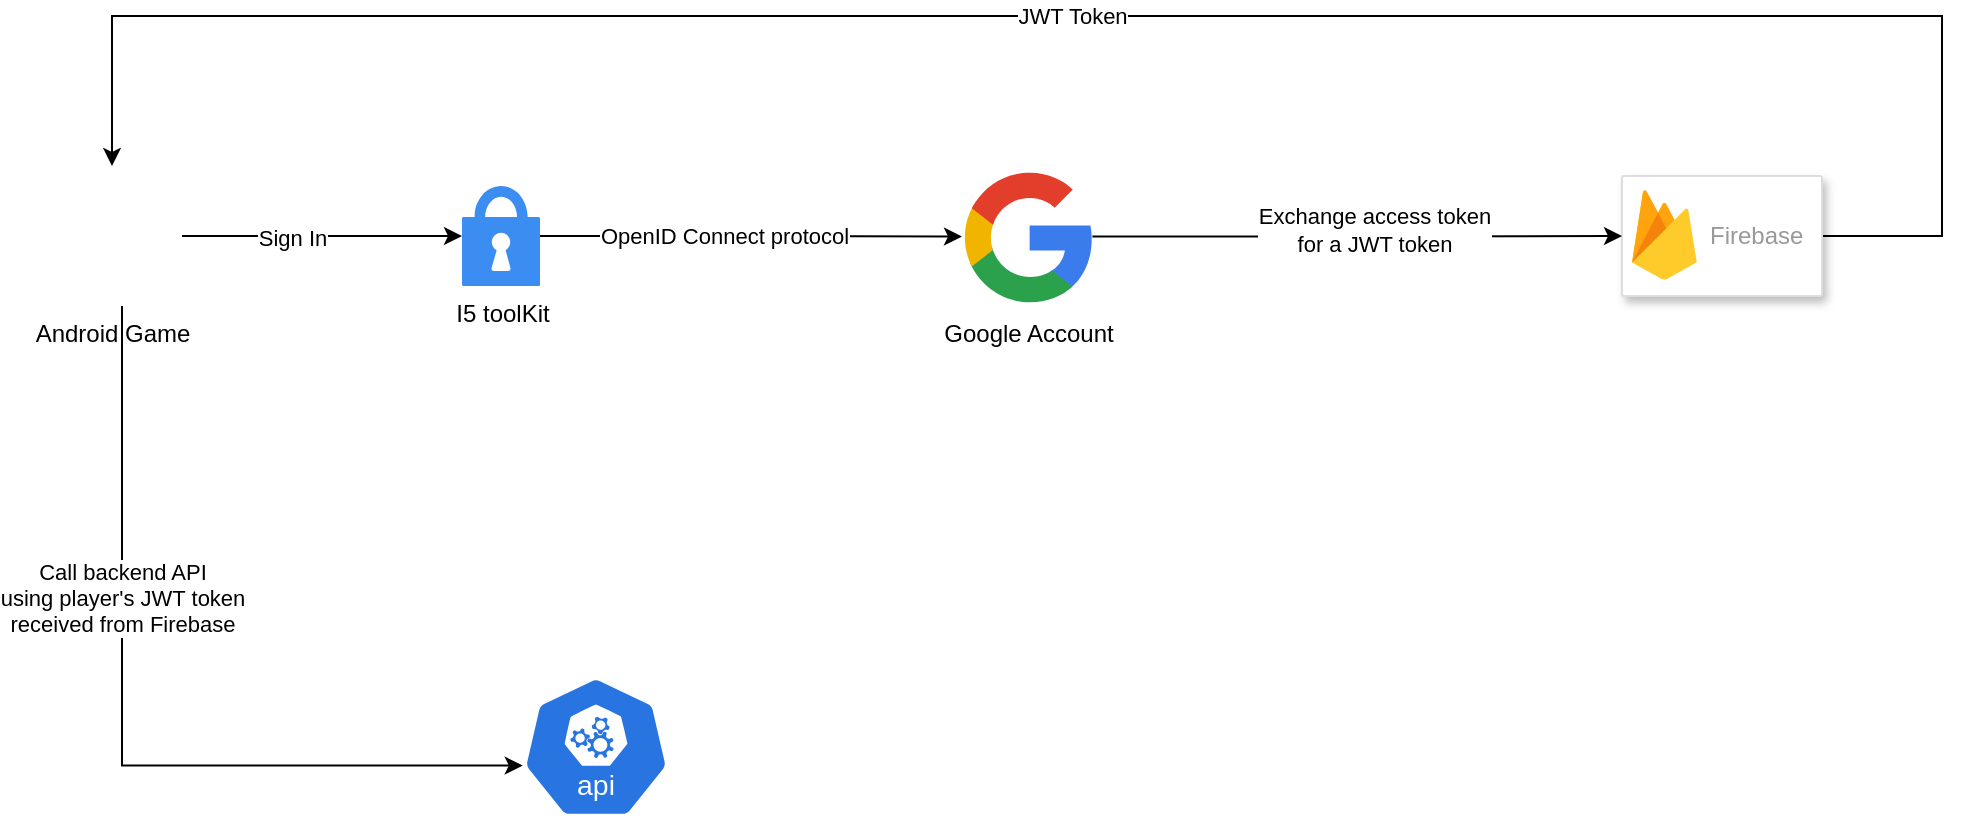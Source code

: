 <mxfile version="24.4.6" type="device">
  <diagram name="Page-1" id="-iefu8_nOmsA5hSw0VI-">
    <mxGraphModel dx="2954" dy="1106" grid="1" gridSize="10" guides="1" tooltips="1" connect="1" arrows="1" fold="1" page="1" pageScale="1" pageWidth="827" pageHeight="1169" math="0" shadow="0">
      <root>
        <mxCell id="0" />
        <mxCell id="1" parent="0" />
        <mxCell id="h1NCzs-GPwkN7Z1aDPaY-1" style="edgeStyle=orthogonalEdgeStyle;rounded=0;orthogonalLoop=1;jettySize=auto;html=1;" edge="1" parent="1" source="h1NCzs-GPwkN7Z1aDPaY-3" target="h1NCzs-GPwkN7Z1aDPaY-9">
          <mxGeometry relative="1" as="geometry" />
        </mxCell>
        <mxCell id="h1NCzs-GPwkN7Z1aDPaY-2" value="Sign In" style="edgeLabel;html=1;align=center;verticalAlign=middle;resizable=0;points=[];" vertex="1" connectable="0" parent="h1NCzs-GPwkN7Z1aDPaY-1">
          <mxGeometry x="-0.213" y="-1" relative="1" as="geometry">
            <mxPoint as="offset" />
          </mxGeometry>
        </mxCell>
        <mxCell id="h1NCzs-GPwkN7Z1aDPaY-3" value="Android Game" style="shape=image;html=1;verticalAlign=top;verticalLabelPosition=bottom;labelBackgroundColor=#ffffff;imageAspect=0;aspect=fixed;image=https://cdn2.iconfinder.com/data/icons/boxicons-logos/24/bxl-unity-128.png" vertex="1" parent="1">
          <mxGeometry x="100" y="185" width="70" height="70" as="geometry" />
        </mxCell>
        <mxCell id="h1NCzs-GPwkN7Z1aDPaY-15" style="edgeStyle=orthogonalEdgeStyle;rounded=0;orthogonalLoop=1;jettySize=auto;html=1;entryX=0.5;entryY=0;entryDx=0;entryDy=0;" edge="1" parent="1" source="h1NCzs-GPwkN7Z1aDPaY-4" target="h1NCzs-GPwkN7Z1aDPaY-3">
          <mxGeometry relative="1" as="geometry">
            <Array as="points">
              <mxPoint x="1050" y="110" />
              <mxPoint x="135" y="110" />
            </Array>
          </mxGeometry>
        </mxCell>
        <mxCell id="h1NCzs-GPwkN7Z1aDPaY-16" value="JWT Token" style="edgeLabel;html=1;align=center;verticalAlign=middle;resizable=0;points=[];" vertex="1" connectable="0" parent="h1NCzs-GPwkN7Z1aDPaY-15">
          <mxGeometry x="0.044" relative="1" as="geometry">
            <mxPoint as="offset" />
          </mxGeometry>
        </mxCell>
        <mxCell id="h1NCzs-GPwkN7Z1aDPaY-4" value="" style="strokeColor=#dddddd;shadow=1;strokeWidth=1;rounded=1;absoluteArcSize=1;arcSize=2;" vertex="1" parent="1">
          <mxGeometry x="890" y="190" width="100" height="60" as="geometry" />
        </mxCell>
        <mxCell id="h1NCzs-GPwkN7Z1aDPaY-5" value="Firebase" style="sketch=0;dashed=0;connectable=0;html=1;fillColor=#5184F3;strokeColor=none;shape=mxgraph.gcp2.firebase;part=1;labelPosition=right;verticalLabelPosition=middle;align=left;verticalAlign=middle;spacingLeft=5;fontColor=#999999;fontSize=12;" vertex="1" parent="h1NCzs-GPwkN7Z1aDPaY-4">
          <mxGeometry width="32.4" height="45" relative="1" as="geometry">
            <mxPoint x="5" y="7" as="offset" />
          </mxGeometry>
        </mxCell>
        <mxCell id="h1NCzs-GPwkN7Z1aDPaY-6" style="edgeStyle=orthogonalEdgeStyle;rounded=0;orthogonalLoop=1;jettySize=auto;html=1;entryX=0;entryY=0.5;entryDx=0;entryDy=0;" edge="1" parent="1" source="h1NCzs-GPwkN7Z1aDPaY-8" target="h1NCzs-GPwkN7Z1aDPaY-4">
          <mxGeometry relative="1" as="geometry" />
        </mxCell>
        <mxCell id="h1NCzs-GPwkN7Z1aDPaY-7" value="Exchange access token&lt;div&gt;for a JWT token&lt;/div&gt;" style="edgeLabel;html=1;align=center;verticalAlign=middle;resizable=0;points=[];" vertex="1" connectable="0" parent="h1NCzs-GPwkN7Z1aDPaY-6">
          <mxGeometry x="0.062" y="3" relative="1" as="geometry">
            <mxPoint as="offset" />
          </mxGeometry>
        </mxCell>
        <mxCell id="h1NCzs-GPwkN7Z1aDPaY-8" value="Google Account" style="dashed=0;outlineConnect=0;html=1;align=center;labelPosition=center;verticalLabelPosition=bottom;verticalAlign=top;shape=mxgraph.weblogos.google" vertex="1" parent="1">
          <mxGeometry x="560" y="185.6" width="65.2" height="69.4" as="geometry" />
        </mxCell>
        <mxCell id="h1NCzs-GPwkN7Z1aDPaY-13" style="edgeStyle=orthogonalEdgeStyle;rounded=0;orthogonalLoop=1;jettySize=auto;html=1;" edge="1" parent="1" source="h1NCzs-GPwkN7Z1aDPaY-9" target="h1NCzs-GPwkN7Z1aDPaY-8">
          <mxGeometry relative="1" as="geometry" />
        </mxCell>
        <mxCell id="h1NCzs-GPwkN7Z1aDPaY-14" value="OpenID Connect protocol" style="edgeLabel;html=1;align=center;verticalAlign=middle;resizable=0;points=[];" vertex="1" connectable="0" parent="h1NCzs-GPwkN7Z1aDPaY-13">
          <mxGeometry x="-0.129" relative="1" as="geometry">
            <mxPoint as="offset" />
          </mxGeometry>
        </mxCell>
        <mxCell id="h1NCzs-GPwkN7Z1aDPaY-9" value="I5 toolKit" style="sketch=0;html=1;aspect=fixed;strokeColor=none;shadow=0;fillColor=#3B8DF1;verticalAlign=top;labelPosition=center;verticalLabelPosition=bottom;shape=mxgraph.gcp2.lock" vertex="1" parent="1">
          <mxGeometry x="310" y="195" width="39" height="50" as="geometry" />
        </mxCell>
        <mxCell id="h1NCzs-GPwkN7Z1aDPaY-10" value="" style="aspect=fixed;sketch=0;html=1;dashed=0;whitespace=wrap;fillColor=#2875E2;strokeColor=#ffffff;points=[[0.005,0.63,0],[0.1,0.2,0],[0.9,0.2,0],[0.5,0,0],[0.995,0.63,0],[0.72,0.99,0],[0.5,1,0],[0.28,0.99,0]];shape=mxgraph.kubernetes.icon2;kubernetesLabel=1;prIcon=api" vertex="1" parent="1">
          <mxGeometry x="340" y="440" width="74" height="71.04" as="geometry" />
        </mxCell>
        <mxCell id="h1NCzs-GPwkN7Z1aDPaY-11" style="edgeStyle=orthogonalEdgeStyle;rounded=0;orthogonalLoop=1;jettySize=auto;html=1;entryX=0.005;entryY=0.63;entryDx=0;entryDy=0;entryPerimeter=0;" edge="1" parent="1" source="h1NCzs-GPwkN7Z1aDPaY-3" target="h1NCzs-GPwkN7Z1aDPaY-10">
          <mxGeometry relative="1" as="geometry">
            <Array as="points">
              <mxPoint x="140" y="485" />
            </Array>
          </mxGeometry>
        </mxCell>
        <mxCell id="h1NCzs-GPwkN7Z1aDPaY-12" value="Call backend API&lt;div&gt;using player&#39;s JWT token&lt;/div&gt;&lt;div&gt;received from Firebase&lt;/div&gt;" style="edgeLabel;html=1;align=center;verticalAlign=middle;resizable=0;points=[];" vertex="1" connectable="0" parent="h1NCzs-GPwkN7Z1aDPaY-11">
          <mxGeometry x="-0.321" relative="1" as="geometry">
            <mxPoint as="offset" />
          </mxGeometry>
        </mxCell>
      </root>
    </mxGraphModel>
  </diagram>
</mxfile>
